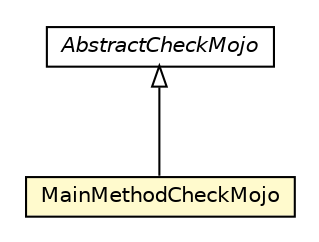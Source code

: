 #!/usr/local/bin/dot
#
# Class diagram 
# Generated by UMLGraph version R5_6-24-gf6e263 (http://www.umlgraph.org/)
#

digraph G {
	edge [fontname="Helvetica",fontsize=10,labelfontname="Helvetica",labelfontsize=10];
	node [fontname="Helvetica",fontsize=10,shape=plaintext];
	nodesep=0.25;
	ranksep=0.5;
	// org.universAAL.support.directives.mojos.MainMethodCheckMojo
	c3076 [label=<<table title="org.universAAL.support.directives.mojos.MainMethodCheckMojo" border="0" cellborder="1" cellspacing="0" cellpadding="2" port="p" bgcolor="lemonChiffon" href="./MainMethodCheckMojo.html">
		<tr><td><table border="0" cellspacing="0" cellpadding="1">
<tr><td align="center" balign="center"> MainMethodCheckMojo </td></tr>
		</table></td></tr>
		</table>>, URL="./MainMethodCheckMojo.html", fontname="Helvetica", fontcolor="black", fontsize=10.0];
	// org.universAAL.support.directives.api.AbstractCheckMojo
	c3087 [label=<<table title="org.universAAL.support.directives.api.AbstractCheckMojo" border="0" cellborder="1" cellspacing="0" cellpadding="2" port="p" href="../api/AbstractCheckMojo.html">
		<tr><td><table border="0" cellspacing="0" cellpadding="1">
<tr><td align="center" balign="center"><font face="Helvetica-Oblique"> AbstractCheckMojo </font></td></tr>
		</table></td></tr>
		</table>>, URL="../api/AbstractCheckMojo.html", fontname="Helvetica", fontcolor="black", fontsize=10.0];
	//org.universAAL.support.directives.mojos.MainMethodCheckMojo extends org.universAAL.support.directives.api.AbstractCheckMojo
	c3087:p -> c3076:p [dir=back,arrowtail=empty];
}

